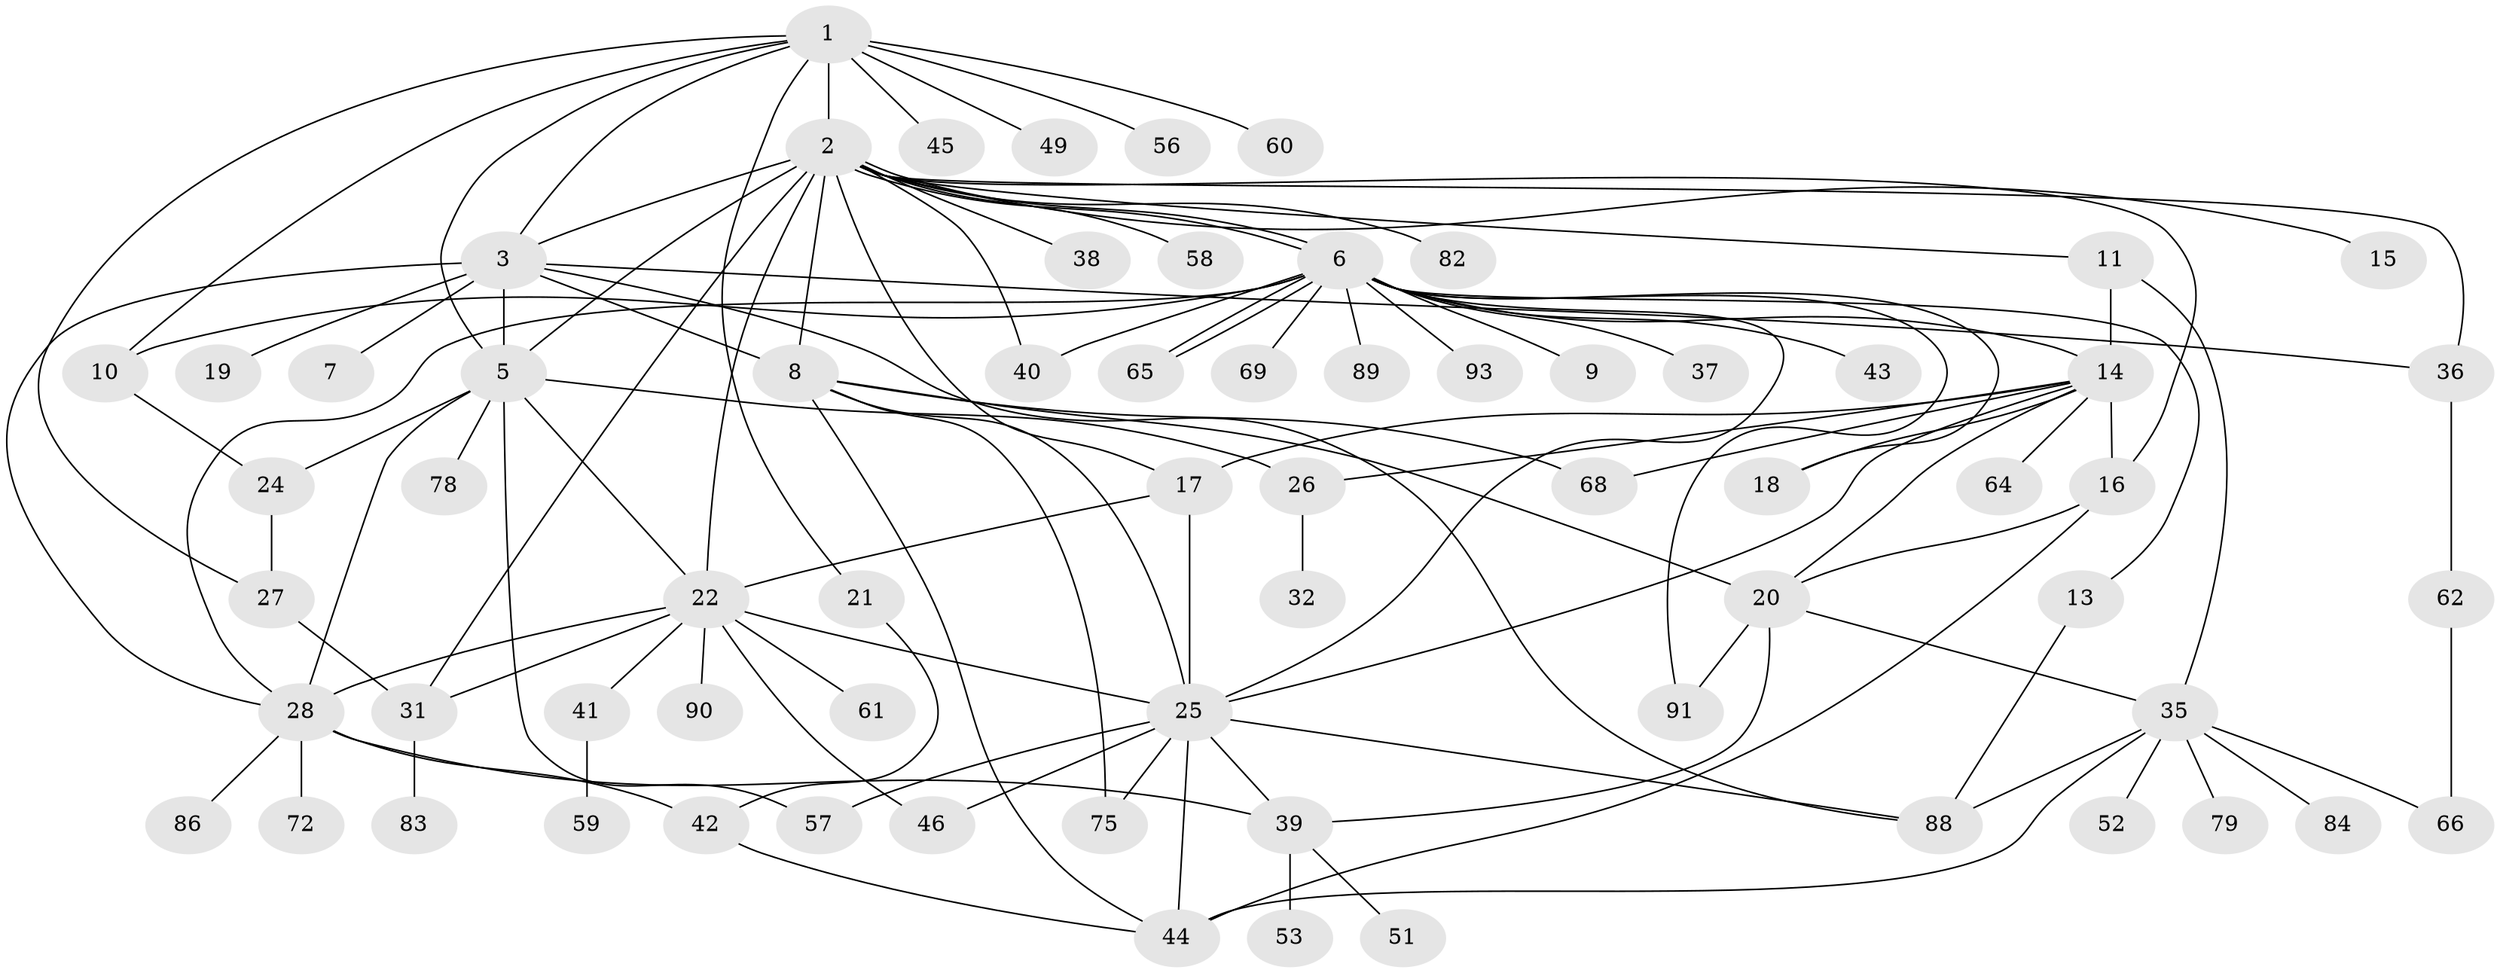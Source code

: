 // Generated by graph-tools (version 1.1) at 2025/23/03/03/25 07:23:52]
// undirected, 68 vertices, 113 edges
graph export_dot {
graph [start="1"]
  node [color=gray90,style=filled];
  1 [super="+4"];
  2 [super="+92"];
  3 [super="+47"];
  5 [super="+12"];
  6 [super="+67"];
  7;
  8 [super="+23"];
  9;
  10;
  11;
  13;
  14 [super="+76"];
  15;
  16 [super="+30"];
  17 [super="+50"];
  18;
  19;
  20 [super="+34"];
  21;
  22 [super="+33"];
  24;
  25 [super="+74"];
  26 [super="+29"];
  27 [super="+70"];
  28 [super="+80"];
  31 [super="+55"];
  32;
  35 [super="+63"];
  36 [super="+71"];
  37;
  38;
  39 [super="+73"];
  40;
  41;
  42 [super="+77"];
  43;
  44 [super="+48"];
  45 [super="+54"];
  46;
  49;
  51;
  52 [super="+81"];
  53;
  56;
  57;
  58;
  59;
  60;
  61;
  62;
  64;
  65 [super="+85"];
  66;
  68;
  69;
  72;
  75;
  78;
  79;
  82;
  83;
  84 [super="+87"];
  86;
  88;
  89;
  90;
  91;
  93;
  1 -- 2 [weight=2];
  1 -- 3;
  1 -- 10;
  1 -- 21;
  1 -- 56;
  1 -- 60;
  1 -- 5;
  1 -- 49;
  1 -- 27;
  1 -- 45;
  2 -- 3;
  2 -- 5 [weight=2];
  2 -- 6;
  2 -- 6;
  2 -- 8 [weight=2];
  2 -- 11;
  2 -- 15;
  2 -- 16;
  2 -- 17;
  2 -- 22;
  2 -- 31;
  2 -- 38;
  2 -- 58;
  2 -- 82;
  2 -- 40;
  2 -- 36;
  3 -- 7;
  3 -- 8;
  3 -- 19;
  3 -- 28;
  3 -- 36;
  3 -- 88;
  3 -- 5;
  5 -- 22;
  5 -- 26;
  5 -- 28;
  5 -- 24;
  5 -- 57;
  5 -- 78;
  6 -- 9;
  6 -- 10;
  6 -- 13;
  6 -- 14;
  6 -- 18;
  6 -- 25;
  6 -- 28;
  6 -- 37;
  6 -- 40 [weight=2];
  6 -- 43;
  6 -- 65;
  6 -- 65;
  6 -- 69;
  6 -- 89;
  6 -- 91;
  6 -- 93;
  8 -- 20;
  8 -- 25;
  8 -- 44;
  8 -- 68;
  8 -- 75;
  10 -- 24;
  11 -- 14;
  11 -- 35;
  13 -- 88;
  14 -- 16;
  14 -- 18;
  14 -- 25;
  14 -- 26;
  14 -- 64;
  14 -- 68;
  14 -- 17;
  14 -- 20;
  16 -- 20;
  16 -- 44;
  17 -- 22;
  17 -- 25;
  20 -- 35;
  20 -- 39;
  20 -- 91;
  21 -- 42;
  22 -- 25;
  22 -- 28;
  22 -- 31;
  22 -- 41;
  22 -- 46;
  22 -- 61;
  22 -- 90;
  24 -- 27;
  25 -- 39;
  25 -- 46;
  25 -- 57;
  25 -- 75;
  25 -- 88;
  25 -- 44;
  26 -- 32;
  27 -- 31;
  28 -- 39;
  28 -- 42;
  28 -- 72;
  28 -- 86;
  31 -- 83;
  35 -- 52;
  35 -- 66;
  35 -- 79;
  35 -- 84;
  35 -- 88;
  35 -- 44;
  36 -- 62;
  39 -- 51;
  39 -- 53;
  41 -- 59;
  42 -- 44;
  62 -- 66;
}
